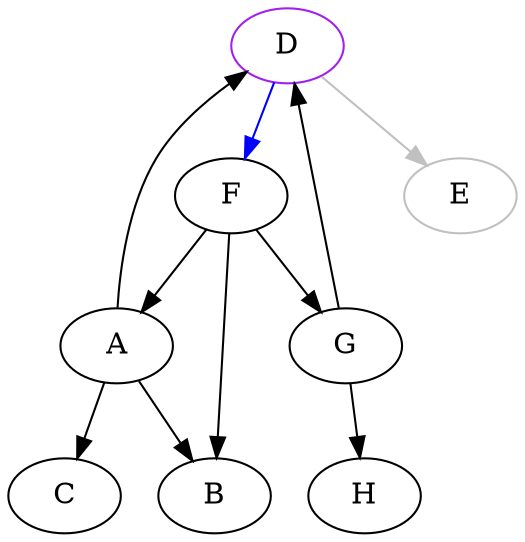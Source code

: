 digraph {
	D [label="D", color="purple"];
	F [label="F"];
	H [label="H"];
	A [label="A"];
	E [label="E", color="gray"];
	G [label="G"];
	C [label="C"];
	B [label="B"];
	
	A -> C;
	A -> B;
	D -> E [color="gray"];
	D -> F [color="blue"];
	F -> A;
	F -> G;
	F -> B;
	A -> D;
	G -> H;
	G -> D;
}